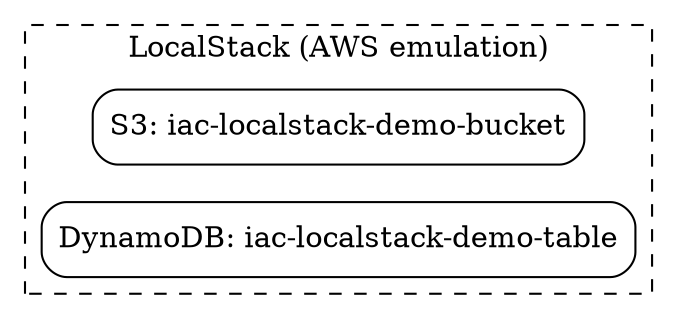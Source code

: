 digraph iac_local {
  rankdir=LR;
  node [shape=box, style=rounded];

  subgraph cluster_localstack {
    label="LocalStack (AWS emulation)";
    style=dashed;

    s3 [label="S3: iac-localstack-demo-bucket"];
    ddb [label="DynamoDB: iac-localstack-demo-table"];
  }
}
